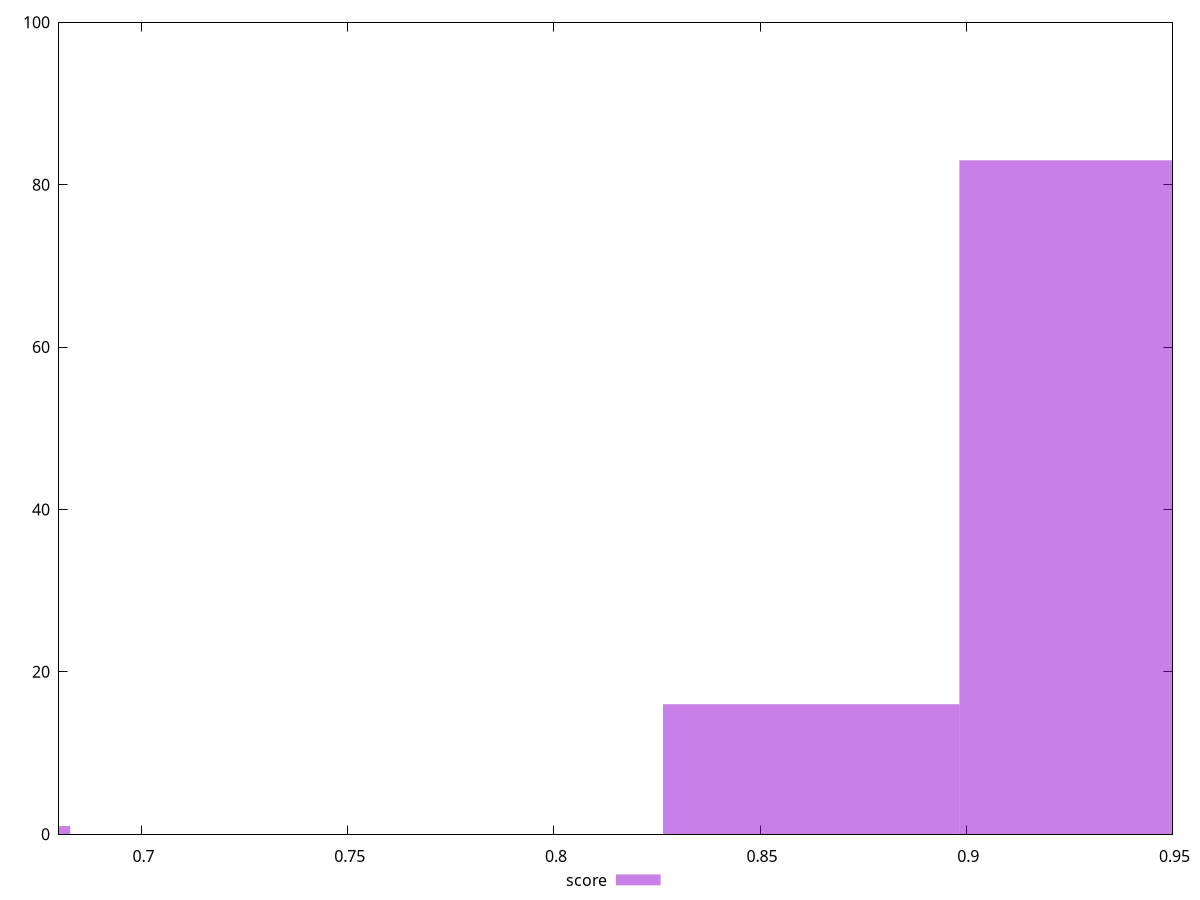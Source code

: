 reset

$score <<EOF
0.6467940809481759 1
0.9342581169251429 83
0.8623921079309012 16
EOF

set key outside below
set boxwidth 0.07186600899424177
set xrange [0.68:0.95]
set yrange [0:100]
set trange [0:100]
set style fill transparent solid 0.5 noborder
set terminal svg size 640, 490 enhanced background rgb 'white'
set output "reports/report_00030_2021-02-24T20-42-31.540Z/total-blocking-time/samples/music/score/histogram.svg"

plot $score title "score" with boxes

reset
